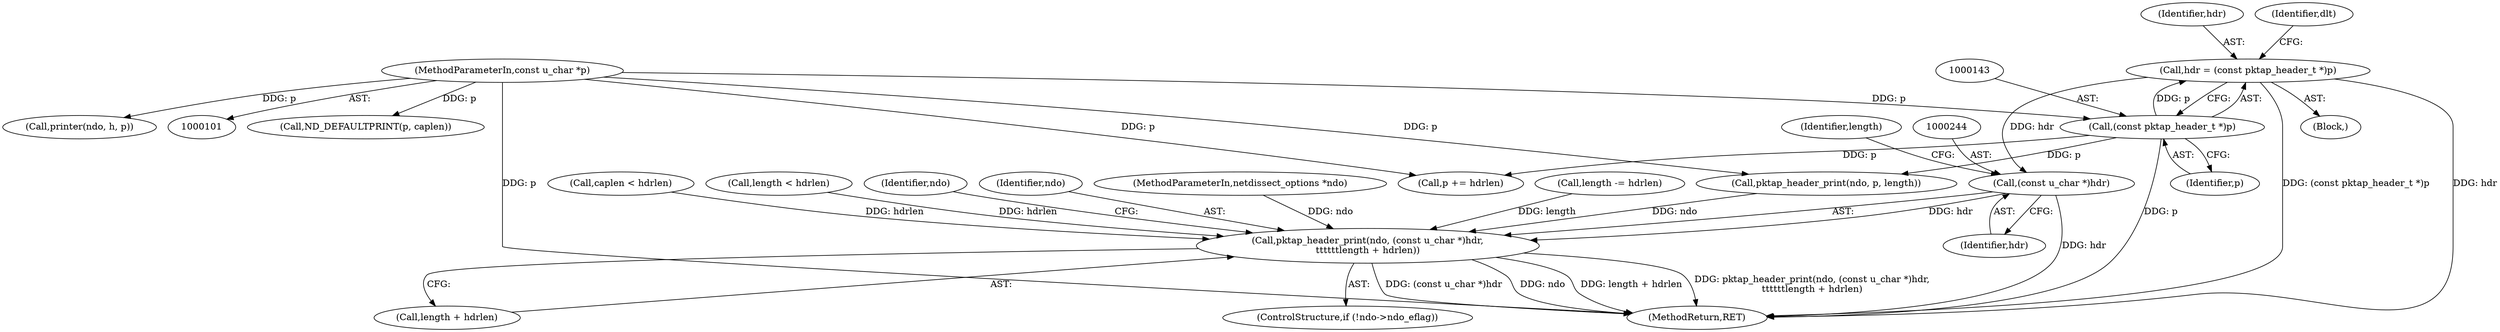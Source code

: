 digraph "0_tcpdump_ca336198e8bebccc18502de27672fdbd6eb34856@pointer" {
"1000243" [label="(Call,(const u_char *)hdr)"];
"1000140" [label="(Call,hdr = (const pktap_header_t *)p)"];
"1000142" [label="(Call,(const pktap_header_t *)p)"];
"1000104" [label="(MethodParameterIn,const u_char *p)"];
"1000241" [label="(Call,pktap_header_print(ndo, (const u_char *)hdr,\n\t\t\t\t\t\tlength + hdrlen))"];
"1000104" [label="(MethodParameterIn,const u_char *p)"];
"1000254" [label="(Call,ND_DEFAULTPRINT(p, caplen))"];
"1000141" [label="(Identifier,hdr)"];
"1000194" [label="(Call,length -= hdrlen)"];
"1000173" [label="(Call,caplen < hdrlen)"];
"1000245" [label="(Identifier,hdr)"];
"1000236" [label="(ControlStructure,if (!ndo->ndo_eflag))"];
"1000176" [label="(Call,length < hdrlen)"];
"1000146" [label="(Identifier,dlt)"];
"1000144" [label="(Identifier,p)"];
"1000200" [label="(Call,p += hdrlen)"];
"1000190" [label="(Call,pktap_header_print(ndo, p, length))"];
"1000241" [label="(Call,pktap_header_print(ndo, (const u_char *)hdr,\n\t\t\t\t\t\tlength + hdrlen))"];
"1000260" [label="(MethodReturn,RET)"];
"1000142" [label="(Call,(const pktap_header_t *)p)"];
"1000252" [label="(Identifier,ndo)"];
"1000242" [label="(Identifier,ndo)"];
"1000140" [label="(Call,hdr = (const pktap_header_t *)p)"];
"1000243" [label="(Call,(const u_char *)hdr)"];
"1000230" [label="(Call,printer(ndo, h, p))"];
"1000102" [label="(MethodParameterIn,netdissect_options *ndo)"];
"1000247" [label="(Identifier,length)"];
"1000105" [label="(Block,)"];
"1000246" [label="(Call,length + hdrlen)"];
"1000243" -> "1000241"  [label="AST: "];
"1000243" -> "1000245"  [label="CFG: "];
"1000244" -> "1000243"  [label="AST: "];
"1000245" -> "1000243"  [label="AST: "];
"1000247" -> "1000243"  [label="CFG: "];
"1000243" -> "1000260"  [label="DDG: hdr"];
"1000243" -> "1000241"  [label="DDG: hdr"];
"1000140" -> "1000243"  [label="DDG: hdr"];
"1000140" -> "1000105"  [label="AST: "];
"1000140" -> "1000142"  [label="CFG: "];
"1000141" -> "1000140"  [label="AST: "];
"1000142" -> "1000140"  [label="AST: "];
"1000146" -> "1000140"  [label="CFG: "];
"1000140" -> "1000260"  [label="DDG: (const pktap_header_t *)p"];
"1000140" -> "1000260"  [label="DDG: hdr"];
"1000142" -> "1000140"  [label="DDG: p"];
"1000142" -> "1000144"  [label="CFG: "];
"1000143" -> "1000142"  [label="AST: "];
"1000144" -> "1000142"  [label="AST: "];
"1000142" -> "1000260"  [label="DDG: p"];
"1000104" -> "1000142"  [label="DDG: p"];
"1000142" -> "1000190"  [label="DDG: p"];
"1000142" -> "1000200"  [label="DDG: p"];
"1000104" -> "1000101"  [label="AST: "];
"1000104" -> "1000260"  [label="DDG: p"];
"1000104" -> "1000190"  [label="DDG: p"];
"1000104" -> "1000200"  [label="DDG: p"];
"1000104" -> "1000230"  [label="DDG: p"];
"1000104" -> "1000254"  [label="DDG: p"];
"1000241" -> "1000236"  [label="AST: "];
"1000241" -> "1000246"  [label="CFG: "];
"1000242" -> "1000241"  [label="AST: "];
"1000246" -> "1000241"  [label="AST: "];
"1000252" -> "1000241"  [label="CFG: "];
"1000241" -> "1000260"  [label="DDG: ndo"];
"1000241" -> "1000260"  [label="DDG: length + hdrlen"];
"1000241" -> "1000260"  [label="DDG: pktap_header_print(ndo, (const u_char *)hdr,\n\t\t\t\t\t\tlength + hdrlen)"];
"1000241" -> "1000260"  [label="DDG: (const u_char *)hdr"];
"1000190" -> "1000241"  [label="DDG: ndo"];
"1000102" -> "1000241"  [label="DDG: ndo"];
"1000194" -> "1000241"  [label="DDG: length"];
"1000176" -> "1000241"  [label="DDG: hdrlen"];
"1000173" -> "1000241"  [label="DDG: hdrlen"];
}
